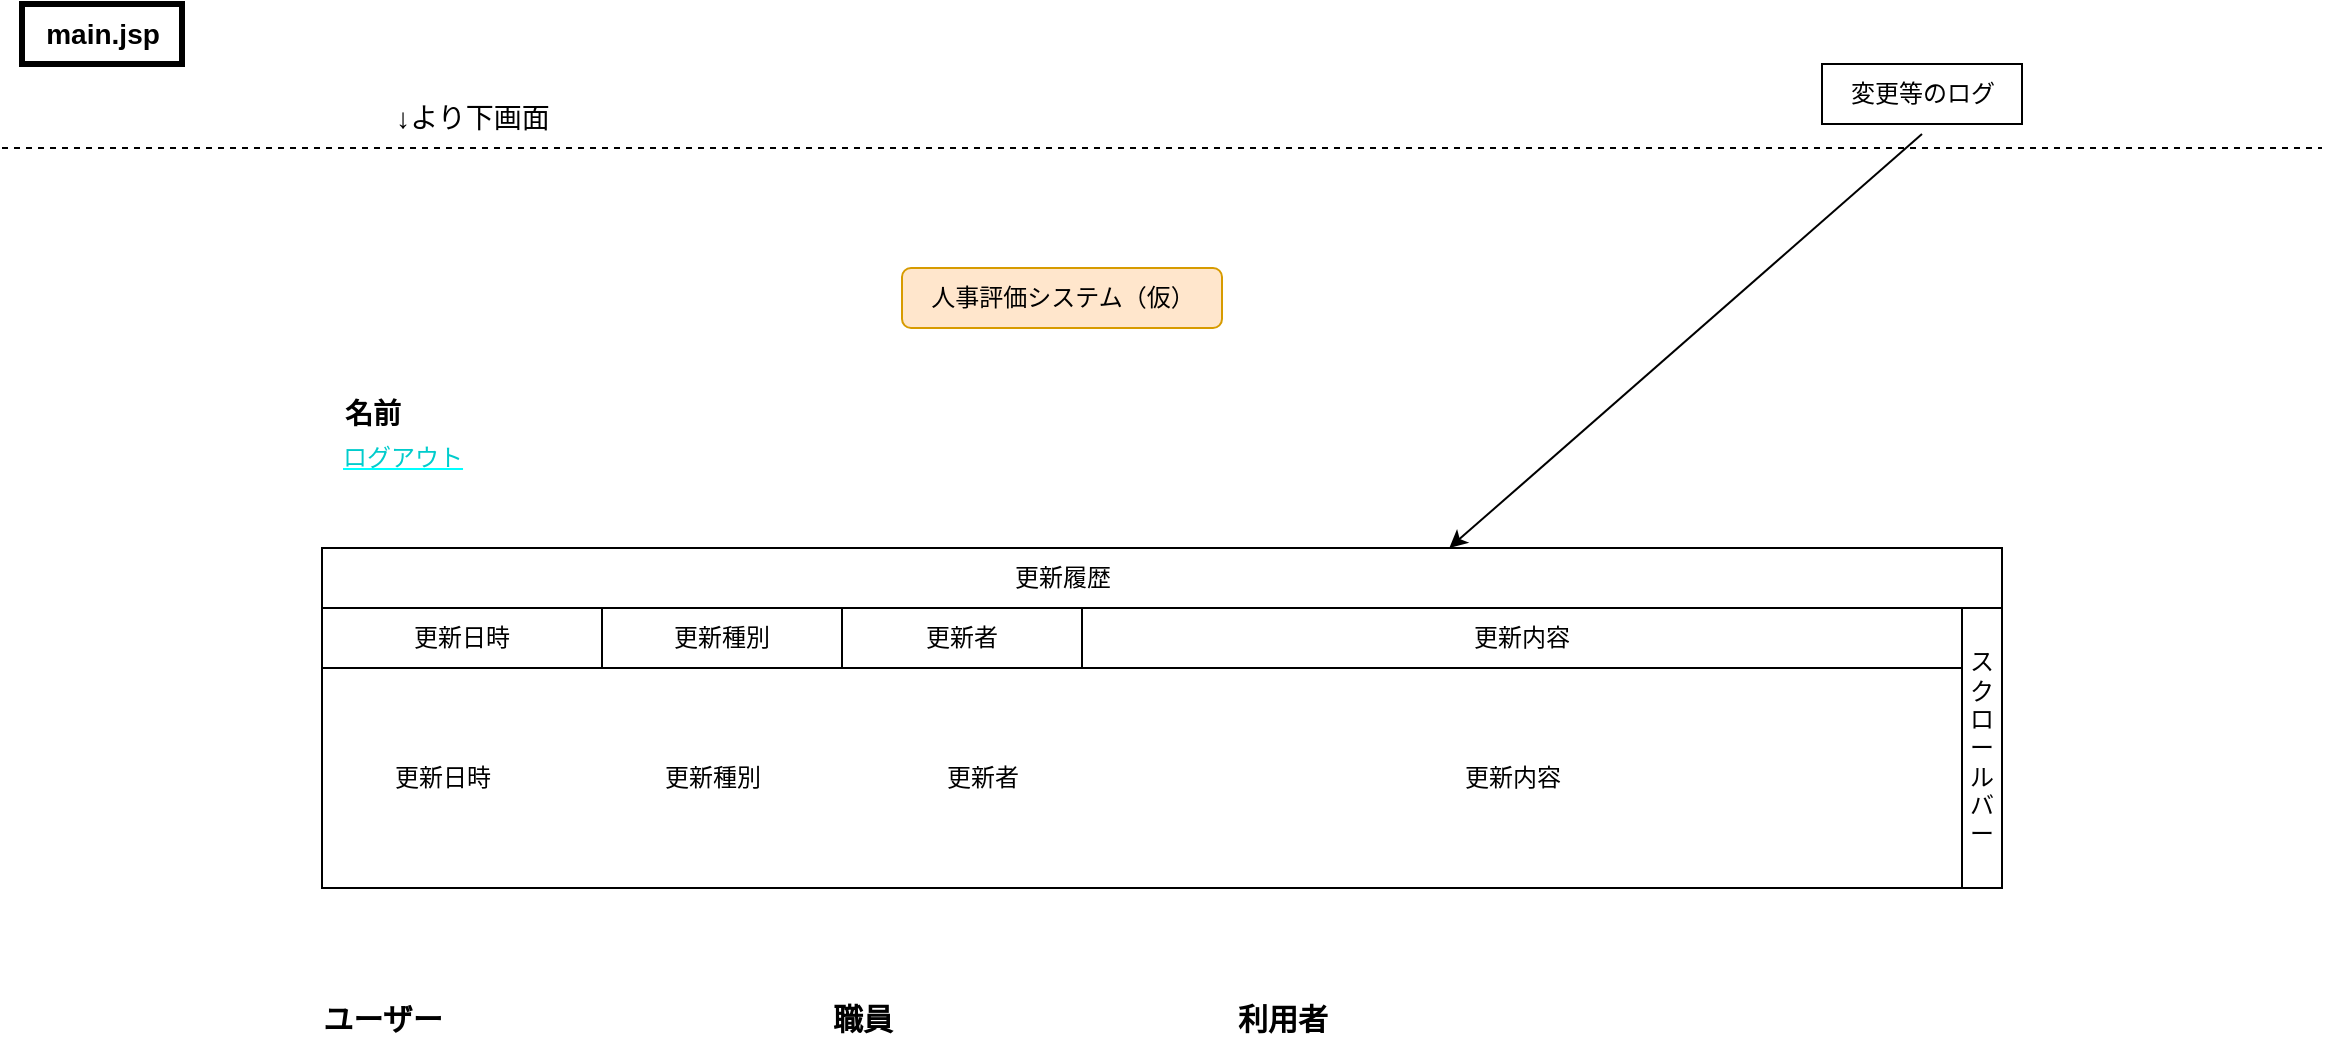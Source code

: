 <mxfile>
    <diagram id="myyLHB51UO-aXW6WOLaH" name="ページ1">
        <mxGraphModel dx="2520" dy="1431" grid="1" gridSize="10" guides="1" tooltips="1" connect="1" arrows="1" fold="1" page="1" pageScale="1" pageWidth="1169" pageHeight="827" math="0" shadow="0">
            <root>
                <mxCell id="0"/>
                <mxCell id="1" parent="0"/>
                <mxCell id="2" value="&lt;b&gt;&lt;font style=&quot;font-size: 14px;&quot;&gt;main.jsp&lt;/font&gt;&lt;/b&gt;" style="text;html=1;align=center;verticalAlign=middle;resizable=0;points=[];autosize=1;strokeColor=default;fillColor=none;strokeWidth=3;" parent="1" vertex="1">
                    <mxGeometry x="10" y="8" width="80" height="30" as="geometry"/>
                </mxCell>
                <mxCell id="3" value="" style="endArrow=none;dashed=1;html=1;" parent="1" edge="1">
                    <mxGeometry width="50" height="50" relative="1" as="geometry">
                        <mxPoint y="80" as="sourcePoint"/>
                        <mxPoint x="1160" y="80" as="targetPoint"/>
                    </mxGeometry>
                </mxCell>
                <mxCell id="4" value="&lt;font style=&quot;font-size: 14px;&quot;&gt;↓より下画面&lt;/font&gt;" style="text;html=1;align=center;verticalAlign=middle;resizable=0;points=[];autosize=1;strokeColor=none;fillColor=none;" parent="1" vertex="1">
                    <mxGeometry x="185" y="50" width="100" height="30" as="geometry"/>
                </mxCell>
                <mxCell id="6" value="人事評価システム（仮）" style="text;html=1;align=center;verticalAlign=middle;resizable=0;points=[];autosize=1;strokeColor=#d79b00;fillColor=#ffe6cc;labelBackgroundColor=none;rounded=1;" parent="1" vertex="1">
                    <mxGeometry x="450" y="140" width="160" height="30" as="geometry"/>
                </mxCell>
                <mxCell id="26" value="&lt;b&gt;&lt;font style=&quot;font-size: 14px;&quot;&gt;名前&lt;/font&gt;&lt;/b&gt;" style="text;html=1;align=center;verticalAlign=middle;resizable=0;points=[];autosize=1;strokeColor=none;fillColor=none;" vertex="1" parent="1">
                    <mxGeometry x="160" y="198" width="50" height="30" as="geometry"/>
                </mxCell>
                <mxCell id="27" value="" style="rounded=0;whiteSpace=wrap;html=1;" vertex="1" parent="1">
                    <mxGeometry x="160" y="280" width="840" height="170" as="geometry"/>
                </mxCell>
                <mxCell id="28" value="変更等のログ" style="text;html=1;align=center;verticalAlign=middle;resizable=0;points=[];autosize=1;strokeColor=default;fillColor=none;" vertex="1" parent="1">
                    <mxGeometry x="910" y="38" width="100" height="30" as="geometry"/>
                </mxCell>
                <mxCell id="33" value="" style="endArrow=classic;html=1;entryX=0.671;entryY=0;entryDx=0;entryDy=0;entryPerimeter=0;exitX=0.5;exitY=1.167;exitDx=0;exitDy=0;exitPerimeter=0;" edge="1" parent="1" source="28" target="27">
                    <mxGeometry width="50" height="50" relative="1" as="geometry">
                        <mxPoint x="560" y="430" as="sourcePoint"/>
                        <mxPoint x="610" y="380" as="targetPoint"/>
                    </mxGeometry>
                </mxCell>
                <mxCell id="34" value="更新履歴" style="text;html=1;align=center;verticalAlign=middle;resizable=0;points=[];autosize=1;strokeColor=none;fillColor=none;" vertex="1" parent="1">
                    <mxGeometry x="495" y="280" width="70" height="30" as="geometry"/>
                </mxCell>
                <mxCell id="38" value="更新日時" style="text;html=1;align=center;verticalAlign=middle;resizable=0;points=[];autosize=1;strokeColor=none;fillColor=none;" vertex="1" parent="1">
                    <mxGeometry x="185" y="380" width="70" height="30" as="geometry"/>
                </mxCell>
                <mxCell id="39" value="更新種別" style="text;html=1;align=center;verticalAlign=middle;resizable=0;points=[];autosize=1;strokeColor=none;fillColor=none;" vertex="1" parent="1">
                    <mxGeometry x="320" y="380" width="70" height="30" as="geometry"/>
                </mxCell>
                <mxCell id="40" value="更新者" style="text;html=1;align=center;verticalAlign=middle;resizable=0;points=[];autosize=1;strokeColor=none;fillColor=none;" vertex="1" parent="1">
                    <mxGeometry x="460" y="380" width="60" height="30" as="geometry"/>
                </mxCell>
                <mxCell id="42" value="スクロールバー" style="rounded=0;whiteSpace=wrap;html=1;" vertex="1" parent="1">
                    <mxGeometry x="980" y="310" width="20" height="140" as="geometry"/>
                </mxCell>
                <mxCell id="43" value="更新内容" style="text;html=1;align=center;verticalAlign=middle;resizable=0;points=[];autosize=1;strokeColor=none;fillColor=none;" vertex="1" parent="1">
                    <mxGeometry x="720" y="380" width="70" height="30" as="geometry"/>
                </mxCell>
                <mxCell id="44" value="更新内容" style="rounded=0;whiteSpace=wrap;html=1;" vertex="1" parent="1">
                    <mxGeometry x="540" y="310" width="440" height="30" as="geometry"/>
                </mxCell>
                <mxCell id="45" value="更新者" style="rounded=0;whiteSpace=wrap;html=1;" vertex="1" parent="1">
                    <mxGeometry x="420" y="310" width="120" height="30" as="geometry"/>
                </mxCell>
                <mxCell id="46" value="更新種別" style="rounded=0;whiteSpace=wrap;html=1;" vertex="1" parent="1">
                    <mxGeometry x="300" y="310" width="120" height="30" as="geometry"/>
                </mxCell>
                <mxCell id="47" value="更新日時" style="rounded=0;whiteSpace=wrap;html=1;" vertex="1" parent="1">
                    <mxGeometry x="160" y="310" width="140" height="30" as="geometry"/>
                </mxCell>
                <mxCell id="48" value="&lt;u&gt;&lt;font style=&quot;color: rgb(0, 204, 204);&quot;&gt;ログアウト&lt;/font&gt;&lt;/u&gt;" style="text;html=1;align=center;verticalAlign=middle;resizable=0;points=[];autosize=1;fontColor=#00FFFF;" vertex="1" parent="1">
                    <mxGeometry x="160" y="220" width="80" height="30" as="geometry"/>
                </mxCell>
                <mxCell id="49" value="&lt;font style=&quot;font-size: 15px;&quot;&gt;&lt;b&gt;ユーザー&lt;/b&gt;&lt;/font&gt;" style="text;html=1;align=center;verticalAlign=middle;resizable=0;points=[];autosize=1;strokeColor=none;fillColor=none;" vertex="1" parent="1">
                    <mxGeometry x="150" y="500" width="80" height="30" as="geometry"/>
                </mxCell>
                <mxCell id="50" value="&lt;font style=&quot;font-size: 15px;&quot;&gt;&lt;b&gt;職員&lt;/b&gt;&lt;/font&gt;" style="text;html=1;align=center;verticalAlign=middle;resizable=0;points=[];autosize=1;strokeColor=none;fillColor=none;" vertex="1" parent="1">
                    <mxGeometry x="405" y="500" width="50" height="30" as="geometry"/>
                </mxCell>
                <mxCell id="51" value="&lt;span style=&quot;font-size: 15px;&quot;&gt;&lt;b&gt;利用者&lt;/b&gt;&lt;/span&gt;" style="text;html=1;align=center;verticalAlign=middle;resizable=0;points=[];autosize=1;strokeColor=none;fillColor=none;" vertex="1" parent="1">
                    <mxGeometry x="605" y="500" width="70" height="30" as="geometry"/>
                </mxCell>
            </root>
        </mxGraphModel>
    </diagram>
</mxfile>